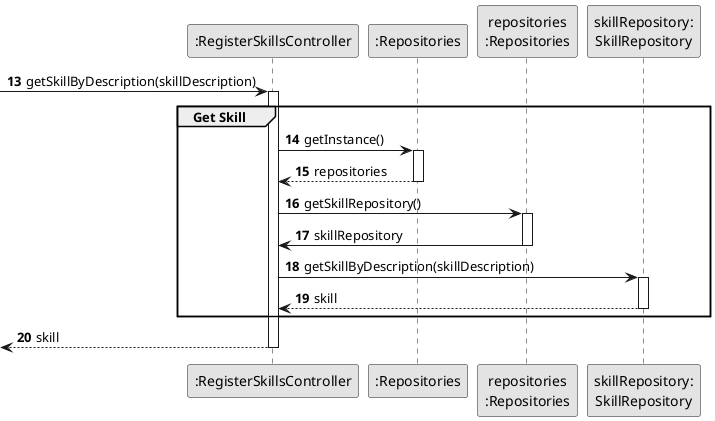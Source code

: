 @startuml
skinparam monochrome true
skinparam packageStyle rectangle
skinparam shadowing false

participant ":RegisterSkillsController" as CTRL
participant ":Repositories" as RepositorySingleton
participant "repositories\n:Repositories" as PLAT
participant "skillRepository:\nSkillRepository" as SkillRepository

autonumber 13
-> CTRL : getSkillByDescription(skillDescription)


activate CTRL
    group Get Skill
        CTRL -> RepositorySingleton : getInstance()
        activate RepositorySingleton

            RepositorySingleton --> CTRL: repositories
        deactivate RepositorySingleton

        CTRL -> PLAT : getSkillRepository()
        activate PLAT

            PLAT -> CTRL : skillRepository
        deactivate PLAT

        CTRL -> SkillRepository : getSkillByDescription(skillDescription)
        activate SkillRepository

            SkillRepository --> CTRL : skill
        deactivate SkillRepository

    end group

    <-- CTRL : skill

deactivate CTRL


@enduml